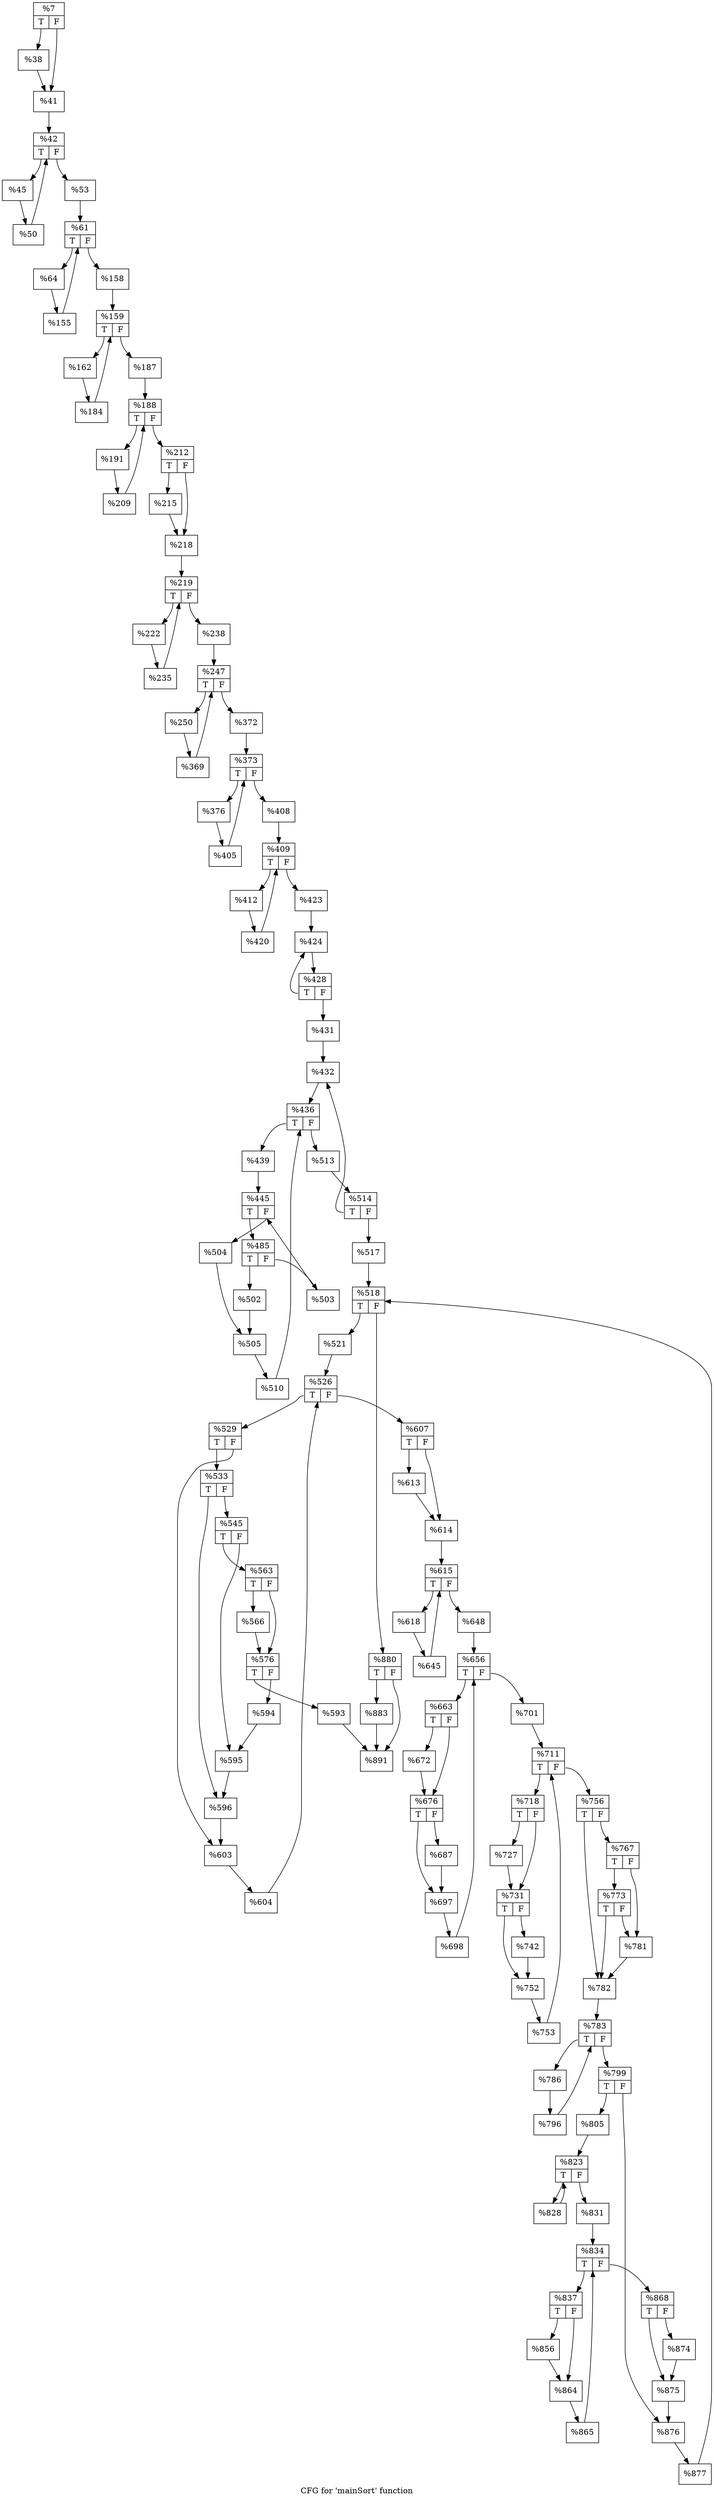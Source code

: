 digraph "CFG for 'mainSort' function" {
	label="CFG for 'mainSort' function";

	Node0x174c770 [shape=record,label="{%7|{<s0>T|<s1>F}}"];
	Node0x174c770:s0 -> Node0x174c6d0;
	Node0x174c770:s1 -> Node0x1755e10;
	Node0x174c6d0 [shape=record,label="{%38}"];
	Node0x174c6d0 -> Node0x1755e10;
	Node0x1755e10 [shape=record,label="{%41}"];
	Node0x1755e10 -> Node0x1756110;
	Node0x1756110 [shape=record,label="{%42|{<s0>T|<s1>F}}"];
	Node0x1756110:s0 -> Node0x1756290;
	Node0x1756110:s1 -> Node0x17562e0;
	Node0x1756290 [shape=record,label="{%45}"];
	Node0x1756290 -> Node0x17565e0;
	Node0x17565e0 [shape=record,label="{%50}"];
	Node0x17565e0 -> Node0x1756110;
	Node0x17562e0 [shape=record,label="{%53}"];
	Node0x17562e0 -> Node0x1756c20;
	Node0x1756c20 [shape=record,label="{%61|{<s0>T|<s1>F}}"];
	Node0x1756c20:s0 -> Node0x1756da0;
	Node0x1756c20:s1 -> Node0x1756df0;
	Node0x1756da0 [shape=record,label="{%64}"];
	Node0x1756da0 -> Node0x175a180;
	Node0x175a180 [shape=record,label="{%155}"];
	Node0x175a180 -> Node0x1756c20;
	Node0x1756df0 [shape=record,label="{%158}"];
	Node0x1756df0 -> Node0x175a3e0;
	Node0x175a3e0 [shape=record,label="{%159|{<s0>T|<s1>F}}"];
	Node0x175a3e0:s0 -> Node0x175a560;
	Node0x175a3e0:s1 -> Node0x175a5b0;
	Node0x175a560 [shape=record,label="{%162}"];
	Node0x175a560 -> Node0x175b090;
	Node0x175b090 [shape=record,label="{%184}"];
	Node0x175b090 -> Node0x175a3e0;
	Node0x175a5b0 [shape=record,label="{%187}"];
	Node0x175a5b0 -> Node0x175b370;
	Node0x175b370 [shape=record,label="{%188|{<s0>T|<s1>F}}"];
	Node0x175b370:s0 -> Node0x175b4f0;
	Node0x175b370:s1 -> Node0x175b540;
	Node0x175b4f0 [shape=record,label="{%191}"];
	Node0x175b4f0 -> Node0x175be00;
	Node0x175be00 [shape=record,label="{%209}"];
	Node0x175be00 -> Node0x175b370;
	Node0x175b540 [shape=record,label="{%212|{<s0>T|<s1>F}}"];
	Node0x175b540:s0 -> Node0x175c130;
	Node0x175b540:s1 -> Node0x175c180;
	Node0x175c130 [shape=record,label="{%215}"];
	Node0x175c130 -> Node0x175c180;
	Node0x175c180 [shape=record,label="{%218}"];
	Node0x175c180 -> Node0x175c490;
	Node0x175c490 [shape=record,label="{%219|{<s0>T|<s1>F}}"];
	Node0x175c490:s0 -> Node0x175c610;
	Node0x175c490:s1 -> Node0x175c660;
	Node0x175c610 [shape=record,label="{%222}"];
	Node0x175c610 -> Node0x175cca0;
	Node0x175cca0 [shape=record,label="{%235}"];
	Node0x175cca0 -> Node0x175c490;
	Node0x175c660 [shape=record,label="{%238}"];
	Node0x175c660 -> Node0x175d340;
	Node0x175d340 [shape=record,label="{%247|{<s0>T|<s1>F}}"];
	Node0x175d340:s0 -> Node0x175d4c0;
	Node0x175d340:s1 -> Node0x175d510;
	Node0x175d4c0 [shape=record,label="{%250}"];
	Node0x175d4c0 -> Node0x17615b0;
	Node0x17615b0 [shape=record,label="{%369}"];
	Node0x17615b0 -> Node0x175d340;
	Node0x175d510 [shape=record,label="{%372}"];
	Node0x175d510 -> Node0x1761810;
	Node0x1761810 [shape=record,label="{%373|{<s0>T|<s1>F}}"];
	Node0x1761810:s0 -> Node0x1761990;
	Node0x1761810:s1 -> Node0x17619e0;
	Node0x1761990 [shape=record,label="{%376}"];
	Node0x1761990 -> Node0x1762800;
	Node0x1762800 [shape=record,label="{%405}"];
	Node0x1762800 -> Node0x1761810;
	Node0x17619e0 [shape=record,label="{%408}"];
	Node0x17619e0 -> Node0x1762ae0;
	Node0x1762ae0 [shape=record,label="{%409|{<s0>T|<s1>F}}"];
	Node0x1762ae0:s0 -> Node0x1762c90;
	Node0x1762ae0:s1 -> Node0x1762ce0;
	Node0x1762c90 [shape=record,label="{%412}"];
	Node0x1762c90 -> Node0x17631e0;
	Node0x17631e0 [shape=record,label="{%420}"];
	Node0x17631e0 -> Node0x1762ae0;
	Node0x1762ce0 [shape=record,label="{%423}"];
	Node0x1762ce0 -> Node0x17634c0;
	Node0x17634c0 [shape=record,label="{%424}"];
	Node0x17634c0 -> Node0x1763730;
	Node0x1763730 [shape=record,label="{%428|{<s0>T|<s1>F}}"];
	Node0x1763730:s0 -> Node0x17634c0;
	Node0x1763730:s1 -> Node0x17638b0;
	Node0x17638b0 [shape=record,label="{%431}"];
	Node0x17638b0 -> Node0x1763990;
	Node0x1763990 [shape=record,label="{%432}"];
	Node0x1763990 -> Node0x1763c70;
	Node0x1763c70 [shape=record,label="{%436|{<s0>T|<s1>F}}"];
	Node0x1763c70:s0 -> Node0x1763df0;
	Node0x1763c70:s1 -> Node0x1763e40;
	Node0x1763df0 [shape=record,label="{%439}"];
	Node0x1763df0 -> Node0x1764240;
	Node0x1764240 [shape=record,label="{%445|{<s0>T|<s1>F}}"];
	Node0x1764240:s0 -> Node0x1765340;
	Node0x1764240:s1 -> Node0x1765390;
	Node0x1765340 [shape=record,label="{%485|{<s0>T|<s1>F}}"];
	Node0x1765340:s0 -> Node0x1765c30;
	Node0x1765340:s1 -> Node0x1765c80;
	Node0x1765c30 [shape=record,label="{%502}"];
	Node0x1765c30 -> Node0x1765d60;
	Node0x1765c80 [shape=record,label="{%503}"];
	Node0x1765c80 -> Node0x1764240;
	Node0x1765390 [shape=record,label="{%504}"];
	Node0x1765390 -> Node0x1765d60;
	Node0x1765d60 [shape=record,label="{%505}"];
	Node0x1765d60 -> Node0x1766110;
	Node0x1766110 [shape=record,label="{%510}"];
	Node0x1766110 -> Node0x1763c70;
	Node0x1763e40 [shape=record,label="{%513}"];
	Node0x1763e40 -> Node0x175d920;
	Node0x175d920 [shape=record,label="{%514|{<s0>T|<s1>F}}"];
	Node0x175d920:s0 -> Node0x1763990;
	Node0x175d920:s1 -> Node0x175daa0;
	Node0x175daa0 [shape=record,label="{%517}"];
	Node0x175daa0 -> Node0x175dc80;
	Node0x175dc80 [shape=record,label="{%518|{<s0>T|<s1>F}}"];
	Node0x175dc80:s0 -> Node0x175de00;
	Node0x175dc80:s1 -> Node0x175de50;
	Node0x175de00 [shape=record,label="{%521}"];
	Node0x175de00 -> Node0x175e1f0;
	Node0x175e1f0 [shape=record,label="{%526|{<s0>T|<s1>F}}"];
	Node0x175e1f0:s0 -> Node0x175e370;
	Node0x175e1f0:s1 -> Node0x175e3c0;
	Node0x175e370 [shape=record,label="{%529|{<s0>T|<s1>F}}"];
	Node0x175e370:s0 -> Node0x175e5d0;
	Node0x175e370:s1 -> Node0x175e620;
	Node0x175e5d0 [shape=record,label="{%533|{<s0>T|<s1>F}}"];
	Node0x175e5d0:s0 -> Node0x17686a0;
	Node0x175e5d0:s1 -> Node0x17686f0;
	Node0x17686f0 [shape=record,label="{%545|{<s0>T|<s1>F}}"];
	Node0x17686f0:s0 -> Node0x1769030;
	Node0x17686f0:s1 -> Node0x1769080;
	Node0x1769030 [shape=record,label="{%563|{<s0>T|<s1>F}}"];
	Node0x1769030:s0 -> Node0x1769270;
	Node0x1769030:s1 -> Node0x17692c0;
	Node0x1769270 [shape=record,label="{%566}"];
	Node0x1769270 -> Node0x17692c0;
	Node0x17692c0 [shape=record,label="{%576|{<s0>T|<s1>F}}"];
	Node0x17692c0:s0 -> Node0x176a2c0;
	Node0x17692c0:s1 -> Node0x176a310;
	Node0x176a2c0 [shape=record,label="{%593}"];
	Node0x176a2c0 -> Node0x176a3f0;
	Node0x176a310 [shape=record,label="{%594}"];
	Node0x176a310 -> Node0x1769080;
	Node0x1769080 [shape=record,label="{%595}"];
	Node0x1769080 -> Node0x17686a0;
	Node0x17686a0 [shape=record,label="{%596}"];
	Node0x17686a0 -> Node0x175e620;
	Node0x175e620 [shape=record,label="{%603}"];
	Node0x175e620 -> Node0x176a8b0;
	Node0x176a8b0 [shape=record,label="{%604}"];
	Node0x176a8b0 -> Node0x175e1f0;
	Node0x175e3c0 [shape=record,label="{%607|{<s0>T|<s1>F}}"];
	Node0x175e3c0:s0 -> Node0x176ad40;
	Node0x175e3c0:s1 -> Node0x176ad90;
	Node0x176ad40 [shape=record,label="{%613}"];
	Node0x176ad40 -> Node0x176ad90;
	Node0x176ad90 [shape=record,label="{%614}"];
	Node0x176ad90 -> Node0x176b0b0;
	Node0x176b0b0 [shape=record,label="{%615|{<s0>T|<s1>F}}"];
	Node0x176b0b0:s0 -> Node0x176b230;
	Node0x176b0b0:s1 -> Node0x176b280;
	Node0x176b230 [shape=record,label="{%618}"];
	Node0x176b230 -> Node0x176bf60;
	Node0x176bf60 [shape=record,label="{%645}"];
	Node0x176bf60 -> Node0x176b0b0;
	Node0x176b280 [shape=record,label="{%648}"];
	Node0x176b280 -> Node0x176c520;
	Node0x176c520 [shape=record,label="{%656|{<s0>T|<s1>F}}"];
	Node0x176c520:s0 -> Node0x176c860;
	Node0x176c520:s1 -> Node0x176c8b0;
	Node0x176c860 [shape=record,label="{%663|{<s0>T|<s1>F}}"];
	Node0x176c860:s0 -> Node0x176cd50;
	Node0x176c860:s1 -> Node0x176cda0;
	Node0x176cd50 [shape=record,label="{%672}"];
	Node0x176cd50 -> Node0x176cda0;
	Node0x176cda0 [shape=record,label="{%676|{<s0>T|<s1>F}}"];
	Node0x176cda0:s0 -> Node0x176d540;
	Node0x176cda0:s1 -> Node0x176d590;
	Node0x176d590 [shape=record,label="{%687}"];
	Node0x176d590 -> Node0x176d540;
	Node0x176d540 [shape=record,label="{%697}"];
	Node0x176d540 -> Node0x176dba0;
	Node0x176dba0 [shape=record,label="{%698}"];
	Node0x176dba0 -> Node0x176c520;
	Node0x176c8b0 [shape=record,label="{%701}"];
	Node0x176c8b0 -> Node0x176e240;
	Node0x176e240 [shape=record,label="{%711|{<s0>T|<s1>F}}"];
	Node0x176e240:s0 -> Node0x176e580;
	Node0x176e240:s1 -> Node0x176e5d0;
	Node0x176e580 [shape=record,label="{%718|{<s0>T|<s1>F}}"];
	Node0x176e580:s0 -> Node0x176ea70;
	Node0x176e580:s1 -> Node0x176eac0;
	Node0x176ea70 [shape=record,label="{%727}"];
	Node0x176ea70 -> Node0x176eac0;
	Node0x176eac0 [shape=record,label="{%731|{<s0>T|<s1>F}}"];
	Node0x176eac0:s0 -> Node0x176f260;
	Node0x176eac0:s1 -> Node0x176f2b0;
	Node0x176f2b0 [shape=record,label="{%742}"];
	Node0x176f2b0 -> Node0x176f260;
	Node0x176f260 [shape=record,label="{%752}"];
	Node0x176f260 -> Node0x176f8c0;
	Node0x176f8c0 [shape=record,label="{%753}"];
	Node0x176f8c0 -> Node0x176e240;
	Node0x176e5d0 [shape=record,label="{%756|{<s0>T|<s1>F}}"];
	Node0x176e5d0:s0 -> Node0x176ff80;
	Node0x176e5d0:s1 -> Node0x176ffd0;
	Node0x176ffd0 [shape=record,label="{%767|{<s0>T|<s1>F}}"];
	Node0x176ffd0:s0 -> Node0x17702e0;
	Node0x176ffd0:s1 -> Node0x1770330;
	Node0x17702e0 [shape=record,label="{%773|{<s0>T|<s1>F}}"];
	Node0x17702e0:s0 -> Node0x176ff80;
	Node0x17702e0:s1 -> Node0x1770330;
	Node0x1770330 [shape=record,label="{%781}"];
	Node0x1770330 -> Node0x176ff80;
	Node0x176ff80 [shape=record,label="{%782}"];
	Node0x176ff80 -> Node0x1770980;
	Node0x1770980 [shape=record,label="{%783|{<s0>T|<s1>F}}"];
	Node0x1770980:s0 -> Node0x1770b00;
	Node0x1770980:s1 -> Node0x1770b50;
	Node0x1770b00 [shape=record,label="{%786}"];
	Node0x1770b00 -> Node0x1771060;
	Node0x1771060 [shape=record,label="{%796}"];
	Node0x1771060 -> Node0x1770980;
	Node0x1770b50 [shape=record,label="{%799|{<s0>T|<s1>F}}"];
	Node0x1770b50:s0 -> Node0x1771570;
	Node0x1770b50:s1 -> Node0x17715c0;
	Node0x1771570 [shape=record,label="{%805}"];
	Node0x1771570 -> Node0x1771f20;
	Node0x1771f20 [shape=record,label="{%823|{<s0>T|<s1>F}}"];
	Node0x1771f20:s0 -> Node0x1772170;
	Node0x1771f20:s1 -> Node0x17721c0;
	Node0x1772170 [shape=record,label="{%828}"];
	Node0x1772170 -> Node0x1771f20;
	Node0x17721c0 [shape=record,label="{%831}"];
	Node0x17721c0 -> Node0x17725a0;
	Node0x17725a0 [shape=record,label="{%834|{<s0>T|<s1>F}}"];
	Node0x17725a0:s0 -> Node0x1772720;
	Node0x17725a0:s1 -> Node0x1772770;
	Node0x1772720 [shape=record,label="{%837|{<s0>T|<s1>F}}"];
	Node0x1772720:s0 -> Node0x1773100;
	Node0x1772720:s1 -> Node0x1773150;
	Node0x1773100 [shape=record,label="{%856}"];
	Node0x1773100 -> Node0x1773150;
	Node0x1773150 [shape=record,label="{%864}"];
	Node0x1773150 -> Node0x17735e0;
	Node0x17735e0 [shape=record,label="{%865}"];
	Node0x17735e0 -> Node0x17725a0;
	Node0x1772770 [shape=record,label="{%868|{<s0>T|<s1>F}}"];
	Node0x1772770:s0 -> Node0x1773a80;
	Node0x1772770:s1 -> Node0x1773ad0;
	Node0x1773ad0 [shape=record,label="{%874}"];
	Node0x1773ad0 -> Node0x1773a80;
	Node0x1773a80 [shape=record,label="{%875}"];
	Node0x1773a80 -> Node0x17715c0;
	Node0x17715c0 [shape=record,label="{%876}"];
	Node0x17715c0 -> Node0x1773dd0;
	Node0x1773dd0 [shape=record,label="{%877}"];
	Node0x1773dd0 -> Node0x175dc80;
	Node0x175de50 [shape=record,label="{%880|{<s0>T|<s1>F}}"];
	Node0x175de50:s0 -> Node0x1774100;
	Node0x175de50:s1 -> Node0x176a3f0;
	Node0x1774100 [shape=record,label="{%883}"];
	Node0x1774100 -> Node0x176a3f0;
	Node0x176a3f0 [shape=record,label="{%891}"];
}
